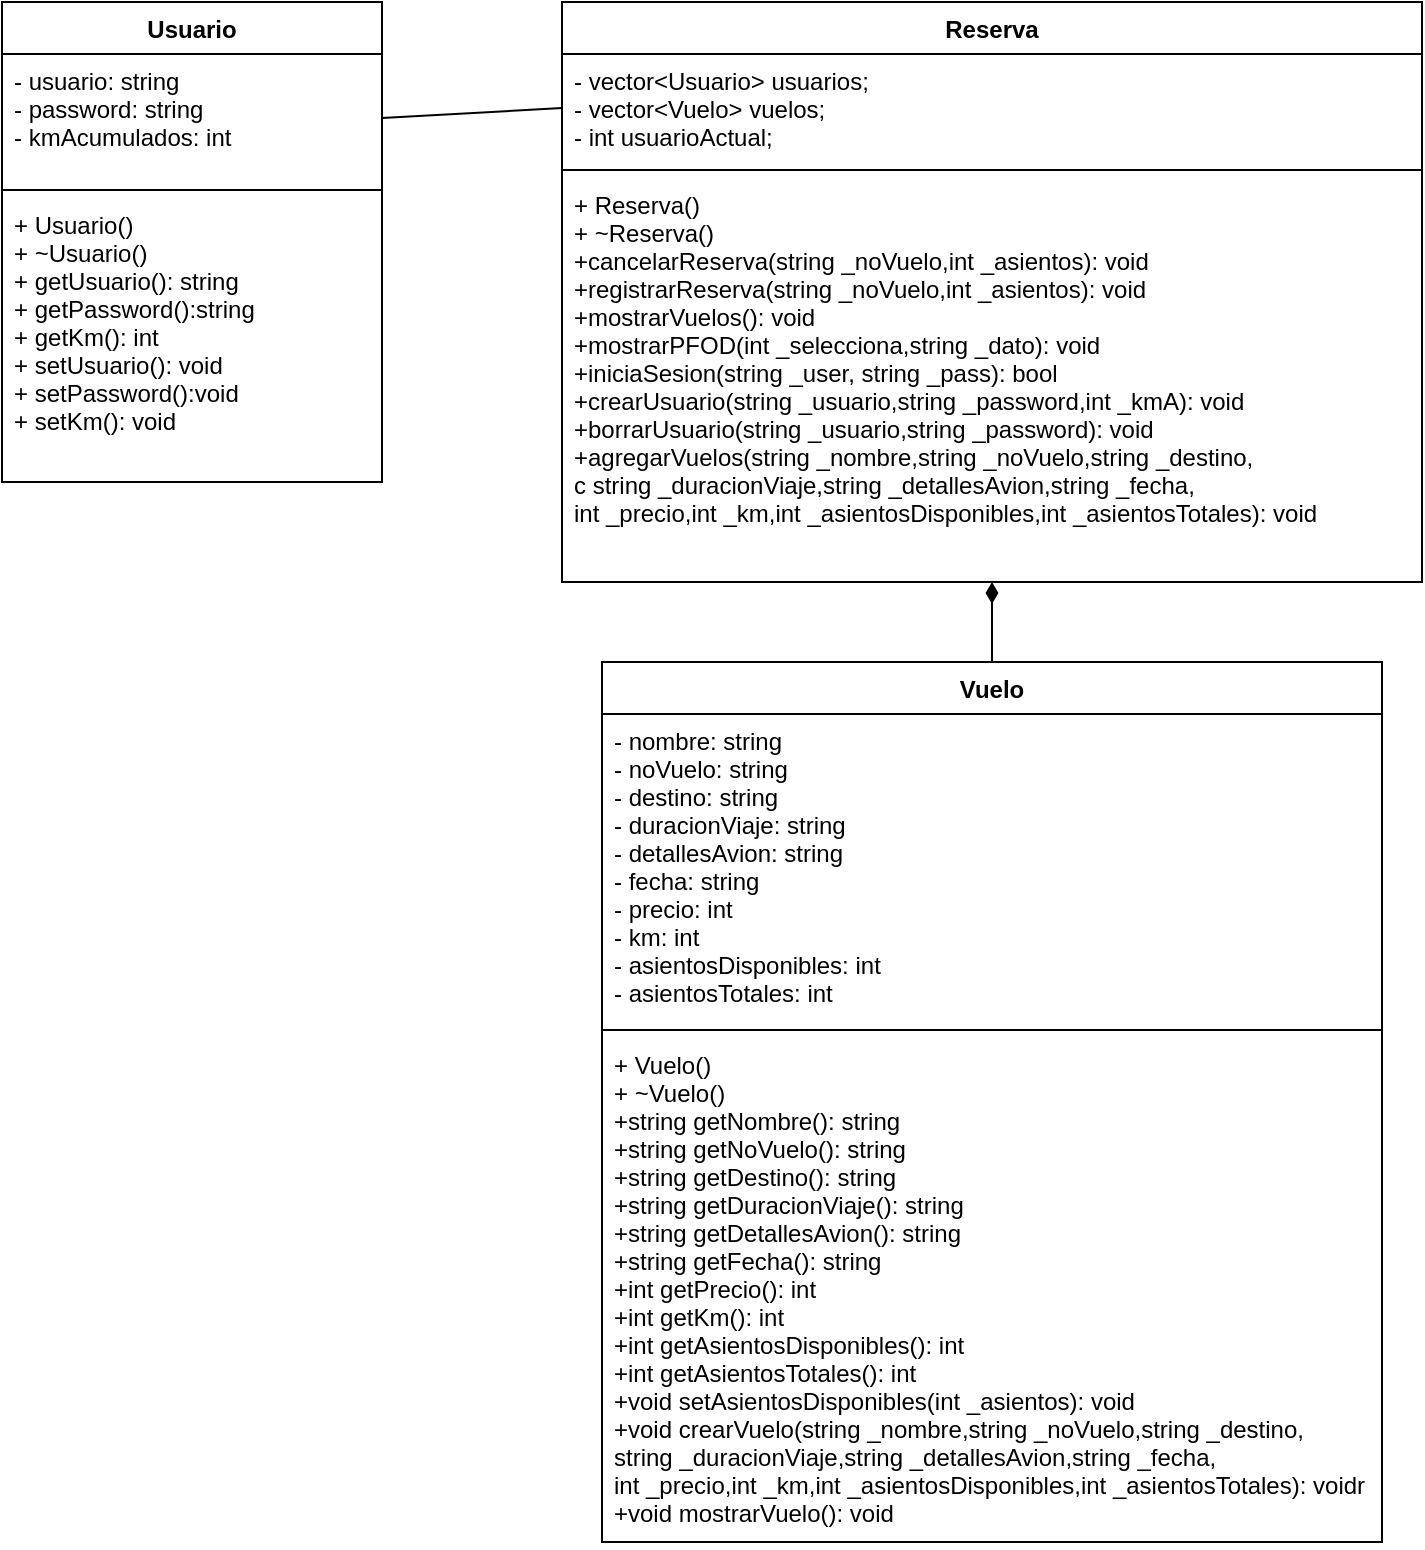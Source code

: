 <mxfile>
    <diagram id="T5ViuqpTSfVZzD8cZLwE" name="Page-1">
        <mxGraphModel dx="883" dy="400" grid="1" gridSize="10" guides="1" tooltips="1" connect="1" arrows="1" fold="1" page="1" pageScale="1" pageWidth="827" pageHeight="1169" math="0" shadow="0">
            <root>
                <mxCell id="0"/>
                <mxCell id="1" parent="0"/>
                <mxCell id="9" value="Usuario" style="swimlane;fontStyle=1;align=center;verticalAlign=top;childLayout=stackLayout;horizontal=1;startSize=26;horizontalStack=0;resizeParent=1;resizeParentMax=0;resizeLast=0;collapsible=1;marginBottom=0;" parent="1" vertex="1">
                    <mxGeometry x="30" y="10" width="190" height="240" as="geometry"/>
                </mxCell>
                <mxCell id="10" value="- usuario: string&#10;- password: string&#10;- kmAcumulados: int" style="text;strokeColor=none;fillColor=none;align=left;verticalAlign=top;spacingLeft=4;spacingRight=4;overflow=hidden;rotatable=0;points=[[0,0.5],[1,0.5]];portConstraint=eastwest;" parent="9" vertex="1">
                    <mxGeometry y="26" width="190" height="64" as="geometry"/>
                </mxCell>
                <mxCell id="11" value="" style="line;strokeWidth=1;fillColor=none;align=left;verticalAlign=middle;spacingTop=-1;spacingLeft=3;spacingRight=3;rotatable=0;labelPosition=right;points=[];portConstraint=eastwest;strokeColor=inherit;" parent="9" vertex="1">
                    <mxGeometry y="90" width="190" height="8" as="geometry"/>
                </mxCell>
                <mxCell id="12" value="+ Usuario()&#10;+ ~Usuario()&#10;+ getUsuario(): string&#10;+ getPassword():string&#10;+ getKm(): int&#10;+ setUsuario(): void&#10;+ setPassword():void&#10;+ setKm(): void" style="text;strokeColor=none;fillColor=none;align=left;verticalAlign=top;spacingLeft=4;spacingRight=4;overflow=hidden;rotatable=0;points=[[0,0.5],[1,0.5]];portConstraint=eastwest;" parent="9" vertex="1">
                    <mxGeometry y="98" width="190" height="142" as="geometry"/>
                </mxCell>
                <mxCell id="21" value="Vuelo" style="swimlane;fontStyle=1;align=center;verticalAlign=top;childLayout=stackLayout;horizontal=1;startSize=26;horizontalStack=0;resizeParent=1;resizeParentMax=0;resizeLast=0;collapsible=1;marginBottom=0;" parent="1" vertex="1">
                    <mxGeometry x="330" y="340" width="390" height="440" as="geometry"/>
                </mxCell>
                <mxCell id="22" value="- nombre: string&#10;- noVuelo: string&#10;- destino: string&#10;- duracionViaje: string&#10;- detallesAvion: string&#10;- fecha: string&#10;- precio: int&#10;- km: int&#10;- asientosDisponibles: int&#10;- asientosTotales: int&#10;" style="text;strokeColor=none;fillColor=none;align=left;verticalAlign=top;spacingLeft=4;spacingRight=4;overflow=hidden;rotatable=0;points=[[0,0.5],[1,0.5]];portConstraint=eastwest;" parent="21" vertex="1">
                    <mxGeometry y="26" width="390" height="154" as="geometry"/>
                </mxCell>
                <mxCell id="23" value="" style="line;strokeWidth=1;fillColor=none;align=left;verticalAlign=middle;spacingTop=-1;spacingLeft=3;spacingRight=3;rotatable=0;labelPosition=right;points=[];portConstraint=eastwest;strokeColor=inherit;" parent="21" vertex="1">
                    <mxGeometry y="180" width="390" height="8" as="geometry"/>
                </mxCell>
                <mxCell id="24" value="+ Vuelo()&#10;+ ~Vuelo()&#10;+string getNombre(): string&#10;+string getNoVuelo(): string&#10;+string getDestino(): string&#10;+string getDuracionViaje(): string&#10;+string getDetallesAvion(): string&#10;+string getFecha(): string&#10;+int getPrecio(): int&#10;+int getKm(): int&#10;+int getAsientosDisponibles(): int&#10;+int getAsientosTotales(): int&#10;+void setAsientosDisponibles(int _asientos): void&#10;+void crearVuelo(string _nombre,string _noVuelo,string _destino,&#10;string _duracionViaje,string _detallesAvion,string _fecha,&#10;int _precio,int _km,int _asientosDisponibles,int _asientosTotales): voidr&#10;+void mostrarVuelo(): void" style="text;strokeColor=none;fillColor=none;align=left;verticalAlign=top;spacingLeft=4;spacingRight=4;overflow=hidden;rotatable=0;points=[[0,0.5],[1,0.5]];portConstraint=eastwest;" parent="21" vertex="1">
                    <mxGeometry y="188" width="390" height="252" as="geometry"/>
                </mxCell>
                <mxCell id="39" value="Reserva" style="swimlane;fontStyle=1;align=center;verticalAlign=top;childLayout=stackLayout;horizontal=1;startSize=26;horizontalStack=0;resizeParent=1;resizeParentMax=0;resizeLast=0;collapsible=1;marginBottom=0;" parent="1" vertex="1">
                    <mxGeometry x="310" y="10" width="430" height="290" as="geometry"/>
                </mxCell>
                <mxCell id="40" value="- vector&lt;Usuario&gt; usuarios;&#10;- vector&lt;Vuelo&gt; vuelos;&#10;- int usuarioActual;" style="text;strokeColor=none;fillColor=none;align=left;verticalAlign=top;spacingLeft=4;spacingRight=4;overflow=hidden;rotatable=0;points=[[0,0.5],[1,0.5]];portConstraint=eastwest;" parent="39" vertex="1">
                    <mxGeometry y="26" width="430" height="54" as="geometry"/>
                </mxCell>
                <mxCell id="41" value="" style="line;strokeWidth=1;fillColor=none;align=left;verticalAlign=middle;spacingTop=-1;spacingLeft=3;spacingRight=3;rotatable=0;labelPosition=right;points=[];portConstraint=eastwest;strokeColor=inherit;" parent="39" vertex="1">
                    <mxGeometry y="80" width="430" height="8" as="geometry"/>
                </mxCell>
                <mxCell id="42" value="+ Reserva()&#10;+ ~Reserva()&#10;+cancelarReserva(string _noVuelo,int _asientos): void&#10;+registrarReserva(string _noVuelo,int _asientos): void&#10;+mostrarVuelos(): void&#10;+mostrarPFOD(int _selecciona,string _dato): void&#10;+iniciaSesion(string _user, string _pass): bool&#10;+crearUsuario(string _usuario,string _password,int _kmA): void&#10;+borrarUsuario(string _usuario,string _password): void&#10;+agregarVuelos(string _nombre,string _noVuelo,string _destino,&#10;c string _duracionViaje,string _detallesAvion,string _fecha,&#10;int _precio,int _km,int _asientosDisponibles,int _asientosTotales): void" style="text;strokeColor=none;fillColor=none;align=left;verticalAlign=top;spacingLeft=4;spacingRight=4;overflow=hidden;rotatable=0;points=[[0,0.5],[1,0.5]];portConstraint=eastwest;" parent="39" vertex="1">
                    <mxGeometry y="88" width="430" height="202" as="geometry"/>
                </mxCell>
                <mxCell id="45" value="" style="endArrow=none;startArrow=diamondThin;endFill=0;startFill=1;html=1;verticalAlign=bottom;labelBackgroundColor=none;strokeWidth=1;startSize=8;endSize=8;entryX=0.5;entryY=0;entryDx=0;entryDy=0;" parent="1" source="42" target="21" edge="1">
                    <mxGeometry width="160" relative="1" as="geometry">
                        <mxPoint x="420" y="450" as="sourcePoint"/>
                        <mxPoint x="580" y="450" as="targetPoint"/>
                    </mxGeometry>
                </mxCell>
                <mxCell id="47" value="" style="endArrow=none;html=1;exitX=0;exitY=0.5;exitDx=0;exitDy=0;entryX=1;entryY=0.5;entryDx=0;entryDy=0;" parent="1" source="40" target="10" edge="1">
                    <mxGeometry width="50" height="50" relative="1" as="geometry">
                        <mxPoint x="460" y="361" as="sourcePoint"/>
                        <mxPoint x="462.4" y="271.328" as="targetPoint"/>
                    </mxGeometry>
                </mxCell>
            </root>
        </mxGraphModel>
    </diagram>
</mxfile>